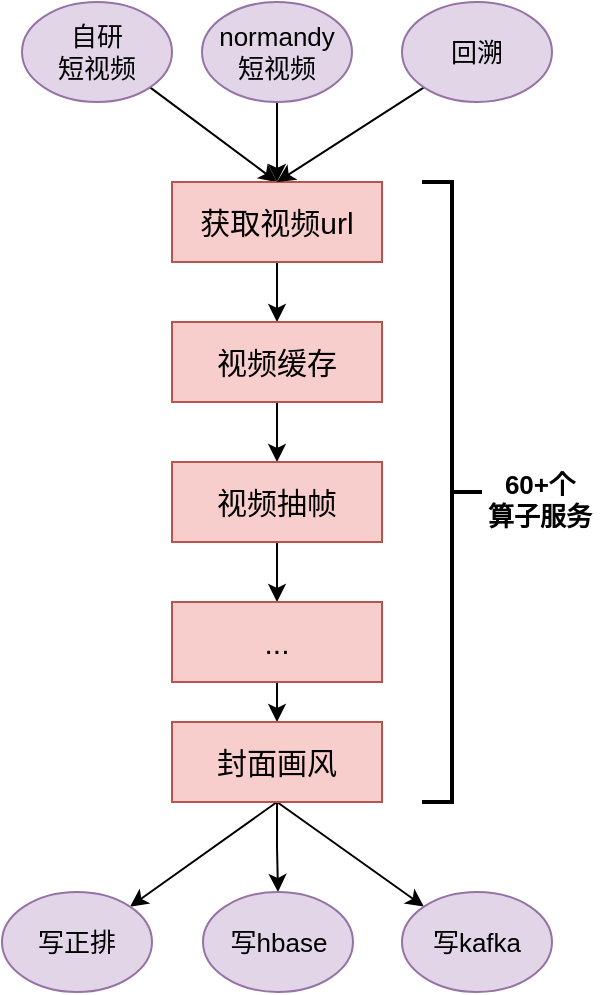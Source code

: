 <mxfile version="25.0.1" pages="7">
  <diagram name="第 1 页" id="EhYSBg_LEtbygDCA7ADz">
    <mxGraphModel dx="954" dy="639" grid="1" gridSize="10" guides="1" tooltips="1" connect="1" arrows="1" fold="1" page="1" pageScale="1" pageWidth="827" pageHeight="1169" math="0" shadow="0">
      <root>
        <mxCell id="0" />
        <mxCell id="1" parent="0" />
        <mxCell id="kUtJMo36DLGsIh40E-pY-15" style="rounded=0;orthogonalLoop=1;jettySize=auto;html=1;exitX=1;exitY=1;exitDx=0;exitDy=0;entryX=0.5;entryY=0;entryDx=0;entryDy=0;" edge="1" parent="1" source="kUtJMo36DLGsIh40E-pY-1" target="kUtJMo36DLGsIh40E-pY-2">
          <mxGeometry relative="1" as="geometry" />
        </mxCell>
        <mxCell id="kUtJMo36DLGsIh40E-pY-1" value="&lt;font style=&quot;font-size: 13px;&quot;&gt;自研&lt;/font&gt;&lt;div&gt;&lt;font style=&quot;font-size: 13px;&quot;&gt;短视频&lt;/font&gt;&lt;/div&gt;" style="ellipse;whiteSpace=wrap;html=1;fillColor=#e1d5e7;strokeColor=#9673a6;" vertex="1" parent="1">
          <mxGeometry x="70" y="140" width="75" height="50" as="geometry" />
        </mxCell>
        <mxCell id="kUtJMo36DLGsIh40E-pY-18" style="edgeStyle=orthogonalEdgeStyle;rounded=0;orthogonalLoop=1;jettySize=auto;html=1;exitX=0.5;exitY=1;exitDx=0;exitDy=0;entryX=0.5;entryY=0;entryDx=0;entryDy=0;" edge="1" parent="1" source="kUtJMo36DLGsIh40E-pY-2" target="kUtJMo36DLGsIh40E-pY-5">
          <mxGeometry relative="1" as="geometry" />
        </mxCell>
        <mxCell id="kUtJMo36DLGsIh40E-pY-2" value="&lt;font style=&quot;font-size: 15px;&quot;&gt;获取视频url&lt;/font&gt;" style="rounded=0;whiteSpace=wrap;html=1;fillColor=#f8cecc;strokeColor=#b85450;" vertex="1" parent="1">
          <mxGeometry x="145" y="230" width="105" height="40" as="geometry" />
        </mxCell>
        <mxCell id="kUtJMo36DLGsIh40E-pY-16" style="edgeStyle=orthogonalEdgeStyle;rounded=0;orthogonalLoop=1;jettySize=auto;html=1;exitX=0.5;exitY=1;exitDx=0;exitDy=0;entryX=0.5;entryY=0;entryDx=0;entryDy=0;" edge="1" parent="1" source="kUtJMo36DLGsIh40E-pY-3" target="kUtJMo36DLGsIh40E-pY-2">
          <mxGeometry relative="1" as="geometry" />
        </mxCell>
        <mxCell id="kUtJMo36DLGsIh40E-pY-3" value="&lt;font style=&quot;font-size: 13px;&quot;&gt;normandy&lt;/font&gt;&lt;div&gt;&lt;font style=&quot;font-size: 13px;&quot;&gt;短视频&lt;/font&gt;&lt;/div&gt;" style="ellipse;whiteSpace=wrap;html=1;fillColor=#e1d5e7;strokeColor=#9673a6;" vertex="1" parent="1">
          <mxGeometry x="160" y="140" width="75" height="50" as="geometry" />
        </mxCell>
        <mxCell id="kUtJMo36DLGsIh40E-pY-17" style="rounded=0;orthogonalLoop=1;jettySize=auto;html=1;exitX=0;exitY=1;exitDx=0;exitDy=0;entryX=0.5;entryY=0;entryDx=0;entryDy=0;" edge="1" parent="1" source="kUtJMo36DLGsIh40E-pY-4" target="kUtJMo36DLGsIh40E-pY-2">
          <mxGeometry relative="1" as="geometry" />
        </mxCell>
        <mxCell id="kUtJMo36DLGsIh40E-pY-4" value="&lt;font style=&quot;font-size: 13px;&quot;&gt;回溯&lt;/font&gt;" style="ellipse;whiteSpace=wrap;html=1;fillColor=#e1d5e7;strokeColor=#9673a6;" vertex="1" parent="1">
          <mxGeometry x="260" y="140" width="75" height="50" as="geometry" />
        </mxCell>
        <mxCell id="kUtJMo36DLGsIh40E-pY-19" style="edgeStyle=orthogonalEdgeStyle;rounded=0;orthogonalLoop=1;jettySize=auto;html=1;exitX=0.5;exitY=1;exitDx=0;exitDy=0;entryX=0.5;entryY=0;entryDx=0;entryDy=0;" edge="1" parent="1" source="kUtJMo36DLGsIh40E-pY-5" target="kUtJMo36DLGsIh40E-pY-6">
          <mxGeometry relative="1" as="geometry" />
        </mxCell>
        <mxCell id="kUtJMo36DLGsIh40E-pY-5" value="&lt;font style=&quot;font-size: 15px;&quot;&gt;视频缓存&lt;/font&gt;" style="rounded=0;whiteSpace=wrap;html=1;fillColor=#f8cecc;strokeColor=#b85450;" vertex="1" parent="1">
          <mxGeometry x="145" y="300" width="105" height="40" as="geometry" />
        </mxCell>
        <mxCell id="kUtJMo36DLGsIh40E-pY-20" style="edgeStyle=orthogonalEdgeStyle;rounded=0;orthogonalLoop=1;jettySize=auto;html=1;exitX=0.5;exitY=1;exitDx=0;exitDy=0;entryX=0.5;entryY=0;entryDx=0;entryDy=0;" edge="1" parent="1" source="kUtJMo36DLGsIh40E-pY-6" target="kUtJMo36DLGsIh40E-pY-7">
          <mxGeometry relative="1" as="geometry" />
        </mxCell>
        <mxCell id="kUtJMo36DLGsIh40E-pY-6" value="&lt;font style=&quot;font-size: 15px;&quot;&gt;视频抽帧&lt;/font&gt;" style="rounded=0;whiteSpace=wrap;html=1;fillColor=#f8cecc;strokeColor=#b85450;" vertex="1" parent="1">
          <mxGeometry x="145" y="370" width="105" height="40" as="geometry" />
        </mxCell>
        <mxCell id="kUtJMo36DLGsIh40E-pY-21" style="edgeStyle=orthogonalEdgeStyle;rounded=0;orthogonalLoop=1;jettySize=auto;html=1;exitX=0.5;exitY=1;exitDx=0;exitDy=0;entryX=0.5;entryY=0;entryDx=0;entryDy=0;" edge="1" parent="1" source="kUtJMo36DLGsIh40E-pY-7" target="kUtJMo36DLGsIh40E-pY-8">
          <mxGeometry relative="1" as="geometry" />
        </mxCell>
        <mxCell id="kUtJMo36DLGsIh40E-pY-7" value="&lt;span style=&quot;font-size: 15px;&quot;&gt;...&lt;/span&gt;" style="rounded=0;whiteSpace=wrap;html=1;fillColor=#f8cecc;strokeColor=#b85450;" vertex="1" parent="1">
          <mxGeometry x="145" y="440" width="105" height="40" as="geometry" />
        </mxCell>
        <mxCell id="kUtJMo36DLGsIh40E-pY-22" style="rounded=0;orthogonalLoop=1;jettySize=auto;html=1;exitX=0.5;exitY=1;exitDx=0;exitDy=0;entryX=1;entryY=0;entryDx=0;entryDy=0;" edge="1" parent="1" source="kUtJMo36DLGsIh40E-pY-8" target="kUtJMo36DLGsIh40E-pY-12">
          <mxGeometry relative="1" as="geometry" />
        </mxCell>
        <mxCell id="kUtJMo36DLGsIh40E-pY-23" style="edgeStyle=orthogonalEdgeStyle;rounded=0;orthogonalLoop=1;jettySize=auto;html=1;exitX=0.5;exitY=1;exitDx=0;exitDy=0;entryX=0.5;entryY=0;entryDx=0;entryDy=0;" edge="1" parent="1" source="kUtJMo36DLGsIh40E-pY-8" target="kUtJMo36DLGsIh40E-pY-13">
          <mxGeometry relative="1" as="geometry" />
        </mxCell>
        <mxCell id="kUtJMo36DLGsIh40E-pY-24" style="rounded=0;orthogonalLoop=1;jettySize=auto;html=1;exitX=0.5;exitY=1;exitDx=0;exitDy=0;entryX=0;entryY=0;entryDx=0;entryDy=0;" edge="1" parent="1" source="kUtJMo36DLGsIh40E-pY-8" target="kUtJMo36DLGsIh40E-pY-14">
          <mxGeometry relative="1" as="geometry" />
        </mxCell>
        <mxCell id="kUtJMo36DLGsIh40E-pY-8" value="&lt;span style=&quot;font-size: 15px;&quot;&gt;封面画风&lt;/span&gt;" style="rounded=0;whiteSpace=wrap;html=1;fillColor=#f8cecc;strokeColor=#b85450;" vertex="1" parent="1">
          <mxGeometry x="145" y="500" width="105" height="40" as="geometry" />
        </mxCell>
        <mxCell id="kUtJMo36DLGsIh40E-pY-12" value="&lt;span style=&quot;font-size: 13px;&quot;&gt;写&lt;/span&gt;&lt;span style=&quot;font-size: 13px; background-color: initial;&quot;&gt;正排&lt;/span&gt;" style="ellipse;whiteSpace=wrap;html=1;fillColor=#e1d5e7;strokeColor=#9673a6;" vertex="1" parent="1">
          <mxGeometry x="60" y="585" width="75" height="50" as="geometry" />
        </mxCell>
        <mxCell id="kUtJMo36DLGsIh40E-pY-13" value="&lt;span style=&quot;font-size: 13px;&quot;&gt;写hbase&lt;/span&gt;" style="ellipse;whiteSpace=wrap;html=1;fillColor=#e1d5e7;strokeColor=#9673a6;" vertex="1" parent="1">
          <mxGeometry x="160.5" y="585" width="75" height="50" as="geometry" />
        </mxCell>
        <mxCell id="kUtJMo36DLGsIh40E-pY-14" value="&lt;span style=&quot;font-size: 13px;&quot;&gt;写kafka&lt;/span&gt;" style="ellipse;whiteSpace=wrap;html=1;fillColor=#e1d5e7;strokeColor=#9673a6;" vertex="1" parent="1">
          <mxGeometry x="260" y="585" width="75" height="50" as="geometry" />
        </mxCell>
        <mxCell id="kUtJMo36DLGsIh40E-pY-25" value="" style="strokeWidth=2;html=1;shape=mxgraph.flowchart.annotation_2;align=left;labelPosition=right;pointerEvents=1;direction=west;" vertex="1" parent="1">
          <mxGeometry x="270" y="230" width="30" height="310" as="geometry" />
        </mxCell>
        <mxCell id="kUtJMo36DLGsIh40E-pY-26" value="&lt;font style=&quot;font-size: 13px;&quot;&gt;&lt;b&gt;60+个&lt;/b&gt;&lt;/font&gt;&lt;div&gt;&lt;font style=&quot;font-size: 13px;&quot;&gt;&lt;b&gt;算子服务&lt;/b&gt;&lt;/font&gt;&lt;/div&gt;" style="text;html=1;align=center;verticalAlign=middle;whiteSpace=wrap;rounded=0;" vertex="1" parent="1">
          <mxGeometry x="299" y="374" width="60" height="30" as="geometry" />
        </mxCell>
      </root>
    </mxGraphModel>
  </diagram>
  <diagram id="_0PKB9vZyUuw9XcX7CB6" name="第 2 页">
    <mxGraphModel dx="954" dy="639" grid="1" gridSize="10" guides="1" tooltips="1" connect="1" arrows="1" fold="1" page="1" pageScale="1" pageWidth="827" pageHeight="1169" math="0" shadow="0">
      <root>
        <mxCell id="0" />
        <mxCell id="1" parent="0" />
        <mxCell id="XR2TIhq63pXWGKetBBpU-1" style="rounded=0;orthogonalLoop=1;jettySize=auto;html=1;exitX=1;exitY=1;exitDx=0;exitDy=0;entryX=0.5;entryY=0;entryDx=0;entryDy=0;" edge="1" parent="1" source="XR2TIhq63pXWGKetBBpU-2" target="XR2TIhq63pXWGKetBBpU-24">
          <mxGeometry relative="1" as="geometry">
            <mxPoint x="197.5" y="230" as="targetPoint" />
          </mxGeometry>
        </mxCell>
        <mxCell id="XR2TIhq63pXWGKetBBpU-2" value="&lt;font style=&quot;font-size: 13px;&quot;&gt;自研&lt;/font&gt;&lt;div&gt;&lt;font style=&quot;font-size: 13px;&quot;&gt;短视频&lt;/font&gt;&lt;/div&gt;" style="ellipse;whiteSpace=wrap;html=1;fillColor=#e1d5e7;strokeColor=#9673a6;" vertex="1" parent="1">
          <mxGeometry x="70" y="140" width="75" height="50" as="geometry" />
        </mxCell>
        <mxCell id="XR2TIhq63pXWGKetBBpU-5" style="edgeStyle=orthogonalEdgeStyle;rounded=0;orthogonalLoop=1;jettySize=auto;html=1;exitX=0.5;exitY=1;exitDx=0;exitDy=0;entryX=0.5;entryY=0;entryDx=0;entryDy=0;" edge="1" parent="1" source="XR2TIhq63pXWGKetBBpU-6" target="XR2TIhq63pXWGKetBBpU-24">
          <mxGeometry relative="1" as="geometry">
            <mxPoint x="197.5" y="230" as="targetPoint" />
          </mxGeometry>
        </mxCell>
        <mxCell id="XR2TIhq63pXWGKetBBpU-6" value="&lt;font style=&quot;font-size: 13px;&quot;&gt;normandy&lt;/font&gt;&lt;div&gt;&lt;font style=&quot;font-size: 13px;&quot;&gt;短视频&lt;/font&gt;&lt;/div&gt;" style="ellipse;whiteSpace=wrap;html=1;fillColor=#e1d5e7;strokeColor=#9673a6;" vertex="1" parent="1">
          <mxGeometry x="160" y="140" width="75" height="50" as="geometry" />
        </mxCell>
        <mxCell id="XR2TIhq63pXWGKetBBpU-7" style="rounded=0;orthogonalLoop=1;jettySize=auto;html=1;exitX=0;exitY=1;exitDx=0;exitDy=0;entryX=0.5;entryY=0;entryDx=0;entryDy=0;" edge="1" parent="1" source="XR2TIhq63pXWGKetBBpU-8" target="XR2TIhq63pXWGKetBBpU-24">
          <mxGeometry relative="1" as="geometry">
            <mxPoint x="197.5" y="230" as="targetPoint" />
          </mxGeometry>
        </mxCell>
        <mxCell id="XR2TIhq63pXWGKetBBpU-8" value="&lt;font style=&quot;font-size: 13px;&quot;&gt;回溯&lt;/font&gt;" style="ellipse;whiteSpace=wrap;html=1;fillColor=#e1d5e7;strokeColor=#9673a6;" vertex="1" parent="1">
          <mxGeometry x="260" y="140" width="75" height="50" as="geometry" />
        </mxCell>
        <mxCell id="XR2TIhq63pXWGKetBBpU-15" style="rounded=0;orthogonalLoop=1;jettySize=auto;html=1;exitX=0.5;exitY=1;exitDx=0;exitDy=0;entryX=1;entryY=0;entryDx=0;entryDy=0;" edge="1" parent="1" source="XR2TIhq63pXWGKetBBpU-24" target="XR2TIhq63pXWGKetBBpU-19">
          <mxGeometry relative="1" as="geometry">
            <mxPoint x="197.5" y="540" as="sourcePoint" />
          </mxGeometry>
        </mxCell>
        <mxCell id="XR2TIhq63pXWGKetBBpU-16" style="edgeStyle=orthogonalEdgeStyle;rounded=0;orthogonalLoop=1;jettySize=auto;html=1;exitX=0.5;exitY=1;exitDx=0;exitDy=0;entryX=0.5;entryY=0;entryDx=0;entryDy=0;" edge="1" parent="1" source="XR2TIhq63pXWGKetBBpU-24" target="XR2TIhq63pXWGKetBBpU-20">
          <mxGeometry relative="1" as="geometry">
            <mxPoint x="197.5" y="540" as="sourcePoint" />
          </mxGeometry>
        </mxCell>
        <mxCell id="XR2TIhq63pXWGKetBBpU-17" style="rounded=0;orthogonalLoop=1;jettySize=auto;html=1;exitX=0.5;exitY=1;exitDx=0;exitDy=0;entryX=0;entryY=0;entryDx=0;entryDy=0;" edge="1" parent="1" source="XR2TIhq63pXWGKetBBpU-24" target="XR2TIhq63pXWGKetBBpU-21">
          <mxGeometry relative="1" as="geometry">
            <mxPoint x="197.5" y="540" as="sourcePoint" />
          </mxGeometry>
        </mxCell>
        <mxCell id="XR2TIhq63pXWGKetBBpU-19" value="&lt;span style=&quot;font-size: 13px;&quot;&gt;写&lt;/span&gt;&lt;span style=&quot;font-size: 13px; background-color: initial;&quot;&gt;正排&lt;/span&gt;" style="ellipse;whiteSpace=wrap;html=1;fillColor=#e1d5e7;strokeColor=#9673a6;" vertex="1" parent="1">
          <mxGeometry x="60" y="585" width="75" height="50" as="geometry" />
        </mxCell>
        <mxCell id="XR2TIhq63pXWGKetBBpU-20" value="&lt;span style=&quot;font-size: 13px;&quot;&gt;写hbase&lt;/span&gt;" style="ellipse;whiteSpace=wrap;html=1;fillColor=#e1d5e7;strokeColor=#9673a6;" vertex="1" parent="1">
          <mxGeometry x="160.5" y="585" width="75" height="50" as="geometry" />
        </mxCell>
        <mxCell id="XR2TIhq63pXWGKetBBpU-21" value="&lt;span style=&quot;font-size: 13px;&quot;&gt;写kafka&lt;/span&gt;" style="ellipse;whiteSpace=wrap;html=1;fillColor=#e1d5e7;strokeColor=#9673a6;" vertex="1" parent="1">
          <mxGeometry x="260" y="585" width="75" height="50" as="geometry" />
        </mxCell>
        <mxCell id="XR2TIhq63pXWGKetBBpU-24" value="&lt;font style=&quot;font-size: 13px;&quot;&gt;请求&lt;/font&gt;&lt;div&gt;&lt;span style=&quot;font-size: 13px;&quot;&gt;content-scheduler&lt;br&gt;&lt;/span&gt;&lt;div&gt;&lt;font style=&quot;font-size: 13px;&quot;&gt;调度服务&lt;/font&gt;&lt;/div&gt;&lt;/div&gt;" style="ellipse;whiteSpace=wrap;html=1;fillColor=#f8cecc;strokeColor=#b85450;" vertex="1" parent="1">
          <mxGeometry x="138.25" y="340" width="119.5" height="70" as="geometry" />
        </mxCell>
      </root>
    </mxGraphModel>
  </diagram>
  <diagram id="kgCpbGdm-8k6QkpTkO1s" name="第 3 页">
    <mxGraphModel grid="1" page="1" gridSize="10" guides="1" tooltips="1" connect="1" arrows="1" fold="1" pageScale="1" pageWidth="827" pageHeight="1169" math="0" shadow="0">
      <root>
        <mxCell id="0" />
        <mxCell id="1" parent="0" />
        <mxCell id="9dcJRwayMN7S-dACf50t-2" value="" style="rounded=1;whiteSpace=wrap;html=1;arcSize=2;fillColor=default;dashed=1;" vertex="1" parent="1">
          <mxGeometry x="160" y="60" width="330" height="500" as="geometry" />
        </mxCell>
        <mxCell id="9dcJRwayMN7S-dACf50t-3" value="" style="rounded=0;whiteSpace=wrap;html=1;fillColor=none;" vertex="1" parent="1">
          <mxGeometry x="200" y="145" width="260" height="330" as="geometry" />
        </mxCell>
        <mxCell id="9dcJRwayMN7S-dACf50t-21" style="rounded=0;orthogonalLoop=1;jettySize=auto;html=1;exitX=0.5;exitY=1;exitDx=0;exitDy=0;entryX=0.5;entryY=0;entryDx=0;entryDy=0;strokeWidth=2;" edge="1" parent="1" source="GdS4gBRrBmmJpS43nif6-1" target="9dcJRwayMN7S-dACf50t-4">
          <mxGeometry relative="1" as="geometry" />
        </mxCell>
        <mxCell id="GdS4gBRrBmmJpS43nif6-1" value="&lt;font style=&quot;font-size: 13px;&quot;&gt;request&lt;/font&gt;" style="ellipse;whiteSpace=wrap;html=1;fillColor=#e1d5e7;strokeColor=#9673a6;" vertex="1" parent="1">
          <mxGeometry x="294" y="70" width="75" height="50" as="geometry" />
        </mxCell>
        <mxCell id="9dcJRwayMN7S-dACf50t-1" value="&lt;font style=&quot;font-size: 13px;&quot;&gt;response&lt;/font&gt;" style="ellipse;whiteSpace=wrap;html=1;fillColor=#e1d5e7;strokeColor=#9673a6;" vertex="1" parent="1">
          <mxGeometry x="292.5" y="500" width="75" height="50" as="geometry" />
        </mxCell>
        <mxCell id="9dcJRwayMN7S-dACf50t-19" value="" style="group" vertex="1" connectable="0" parent="1">
          <mxGeometry x="248" y="170" width="166" height="280" as="geometry" />
        </mxCell>
        <mxCell id="9dcJRwayMN7S-dACf50t-10" style="rounded=0;orthogonalLoop=1;jettySize=auto;html=1;exitX=0.5;exitY=1;exitDx=0;exitDy=0;" edge="1" parent="9dcJRwayMN7S-dACf50t-19" source="9dcJRwayMN7S-dACf50t-4" target="9dcJRwayMN7S-dACf50t-5">
          <mxGeometry relative="1" as="geometry" />
        </mxCell>
        <mxCell id="9dcJRwayMN7S-dACf50t-11" style="rounded=0;orthogonalLoop=1;jettySize=auto;html=1;exitX=0.5;exitY=1;exitDx=0;exitDy=0;" edge="1" parent="9dcJRwayMN7S-dACf50t-19" source="9dcJRwayMN7S-dACf50t-4" target="9dcJRwayMN7S-dACf50t-6">
          <mxGeometry relative="1" as="geometry" />
        </mxCell>
        <mxCell id="9dcJRwayMN7S-dACf50t-4" value="" style="ellipse;whiteSpace=wrap;html=1;aspect=fixed;fillColor=#f8cecc;strokeColor=#b85450;" vertex="1" parent="9dcJRwayMN7S-dACf50t-19">
          <mxGeometry x="46" width="40" height="40" as="geometry" />
        </mxCell>
        <mxCell id="9dcJRwayMN7S-dACf50t-12" style="rounded=0;orthogonalLoop=1;jettySize=auto;html=1;exitX=0.5;exitY=1;exitDx=0;exitDy=0;entryX=0.5;entryY=0;entryDx=0;entryDy=0;" edge="1" parent="9dcJRwayMN7S-dACf50t-19" source="9dcJRwayMN7S-dACf50t-5" target="9dcJRwayMN7S-dACf50t-9">
          <mxGeometry relative="1" as="geometry" />
        </mxCell>
        <mxCell id="9dcJRwayMN7S-dACf50t-16" style="rounded=0;orthogonalLoop=1;jettySize=auto;html=1;exitX=0.5;exitY=1;exitDx=0;exitDy=0;entryX=0.5;entryY=0;entryDx=0;entryDy=0;" edge="1" parent="9dcJRwayMN7S-dACf50t-19" source="9dcJRwayMN7S-dACf50t-5" target="9dcJRwayMN7S-dACf50t-15">
          <mxGeometry relative="1" as="geometry" />
        </mxCell>
        <mxCell id="9dcJRwayMN7S-dACf50t-5" value="" style="ellipse;whiteSpace=wrap;html=1;aspect=fixed;fillColor=#f8cecc;strokeColor=#b85450;" vertex="1" parent="9dcJRwayMN7S-dACf50t-19">
          <mxGeometry y="80" width="40" height="40" as="geometry" />
        </mxCell>
        <mxCell id="9dcJRwayMN7S-dACf50t-13" style="rounded=0;orthogonalLoop=1;jettySize=auto;html=1;exitX=0.5;exitY=1;exitDx=0;exitDy=0;entryX=0.5;entryY=0;entryDx=0;entryDy=0;" edge="1" parent="9dcJRwayMN7S-dACf50t-19" source="9dcJRwayMN7S-dACf50t-6" target="9dcJRwayMN7S-dACf50t-7">
          <mxGeometry relative="1" as="geometry" />
        </mxCell>
        <mxCell id="9dcJRwayMN7S-dACf50t-14" style="rounded=0;orthogonalLoop=1;jettySize=auto;html=1;exitX=0.5;exitY=1;exitDx=0;exitDy=0;entryX=0.5;entryY=0;entryDx=0;entryDy=0;" edge="1" parent="9dcJRwayMN7S-dACf50t-19" source="9dcJRwayMN7S-dACf50t-6" target="9dcJRwayMN7S-dACf50t-9">
          <mxGeometry relative="1" as="geometry" />
        </mxCell>
        <mxCell id="9dcJRwayMN7S-dACf50t-6" value="" style="ellipse;whiteSpace=wrap;html=1;aspect=fixed;fillColor=#f8cecc;strokeColor=#b85450;" vertex="1" parent="9dcJRwayMN7S-dACf50t-19">
          <mxGeometry x="86" y="80" width="40" height="40" as="geometry" />
        </mxCell>
        <mxCell id="9dcJRwayMN7S-dACf50t-17" style="rounded=0;orthogonalLoop=1;jettySize=auto;html=1;exitX=0.5;exitY=1;exitDx=0;exitDy=0;entryX=0.5;entryY=0;entryDx=0;entryDy=0;" edge="1" parent="9dcJRwayMN7S-dACf50t-19" source="9dcJRwayMN7S-dACf50t-7" target="9dcJRwayMN7S-dACf50t-15">
          <mxGeometry relative="1" as="geometry" />
        </mxCell>
        <mxCell id="9dcJRwayMN7S-dACf50t-7" value="" style="ellipse;whiteSpace=wrap;html=1;aspect=fixed;fillColor=#f8cecc;strokeColor=#b85450;" vertex="1" parent="9dcJRwayMN7S-dACf50t-19">
          <mxGeometry x="126" y="160" width="40" height="40" as="geometry" />
        </mxCell>
        <mxCell id="9dcJRwayMN7S-dACf50t-18" style="rounded=0;orthogonalLoop=1;jettySize=auto;html=1;exitX=0.5;exitY=1;exitDx=0;exitDy=0;entryX=0.5;entryY=0;entryDx=0;entryDy=0;" edge="1" parent="9dcJRwayMN7S-dACf50t-19" source="9dcJRwayMN7S-dACf50t-9" target="9dcJRwayMN7S-dACf50t-15">
          <mxGeometry relative="1" as="geometry" />
        </mxCell>
        <mxCell id="9dcJRwayMN7S-dACf50t-9" value="" style="ellipse;whiteSpace=wrap;html=1;aspect=fixed;fillColor=#f8cecc;strokeColor=#b85450;" vertex="1" parent="9dcJRwayMN7S-dACf50t-19">
          <mxGeometry x="46" y="160" width="40" height="40" as="geometry" />
        </mxCell>
        <mxCell id="9dcJRwayMN7S-dACf50t-15" value="" style="ellipse;whiteSpace=wrap;html=1;aspect=fixed;fillColor=#f8cecc;strokeColor=#b85450;" vertex="1" parent="9dcJRwayMN7S-dACf50t-19">
          <mxGeometry x="16" y="240" width="40" height="40" as="geometry" />
        </mxCell>
        <mxCell id="9dcJRwayMN7S-dACf50t-20" value="&lt;font style=&quot;font-size: 13px;&quot;&gt;vvframe&lt;/font&gt;&lt;div&gt;&lt;font style=&quot;font-size: 13px;&quot;&gt;图调度框架&lt;/font&gt;&lt;/div&gt;" style="text;html=1;align=center;verticalAlign=middle;whiteSpace=wrap;rounded=0;" vertex="1" parent="1">
          <mxGeometry x="200" y="440" width="80" height="30" as="geometry" />
        </mxCell>
        <mxCell id="9dcJRwayMN7S-dACf50t-22" style="rounded=0;orthogonalLoop=1;jettySize=auto;html=1;exitX=0.5;exitY=1;exitDx=0;exitDy=0;entryX=0.5;entryY=0;entryDx=0;entryDy=0;strokeWidth=2;" edge="1" parent="1" source="9dcJRwayMN7S-dACf50t-15" target="9dcJRwayMN7S-dACf50t-1">
          <mxGeometry relative="1" as="geometry" />
        </mxCell>
        <mxCell id="4fBv7cav8626Fzh928OE-1" value="&lt;span style=&quot;font-size: 13px;&quot;&gt;content-scheduler&lt;br&gt;&lt;/span&gt;&lt;div&gt;&lt;font style=&quot;font-size: 13px;&quot;&gt;调度服务&lt;/font&gt;&lt;/div&gt;" style="text;html=1;align=center;verticalAlign=middle;whiteSpace=wrap;rounded=0;" vertex="1" parent="1">
          <mxGeometry x="160" y="70" width="122" height="30" as="geometry" />
        </mxCell>
      </root>
    </mxGraphModel>
  </diagram>
  <diagram id="O_bgJeN2PTuh_jrogYQK" name="第 4 页">
    <mxGraphModel dx="954" dy="639" grid="1" gridSize="10" guides="1" tooltips="1" connect="1" arrows="1" fold="1" page="1" pageScale="1" pageWidth="827" pageHeight="1169" math="0" shadow="0">
      <root>
        <mxCell id="0" />
        <mxCell id="1" parent="0" />
        <mxCell id="8cpzgsB44pCYEoPmurKJ-1" value="图引擎调度服务" style="rounded=1;whiteSpace=wrap;html=1;arcSize=10;fillColor=#e1d5e7;strokeColor=#9673a6;" vertex="1" parent="1">
          <mxGeometry x="160" y="90" width="490" height="50" as="geometry" />
        </mxCell>
        <mxCell id="8cpzgsB44pCYEoPmurKJ-2" value="统一业务算子服务（CPU）" style="rounded=1;whiteSpace=wrap;html=1;arcSize=10;fillColor=#f8cecc;strokeColor=#b85450;" vertex="1" parent="1">
          <mxGeometry x="160" y="200" width="490" height="50" as="geometry" />
        </mxCell>
        <mxCell id="8cpzgsB44pCYEoPmurKJ-3" value="统一推理引擎&lt;div&gt;GPU服务&lt;/div&gt;" style="rounded=1;whiteSpace=wrap;html=1;arcSize=10;fillColor=#d5e8d4;strokeColor=#82b366;" vertex="1" parent="1">
          <mxGeometry x="180" y="310" width="120" height="90" as="geometry" />
        </mxCell>
        <mxCell id="8cpzgsB44pCYEoPmurKJ-5" value="&lt;div style=&quot;&quot;&gt;独立&lt;br&gt;&lt;div&gt;GPU服务&lt;/div&gt;&lt;/div&gt;" style="rounded=1;whiteSpace=wrap;html=1;arcSize=10;align=center;fillColor=#d5e8d4;strokeColor=#82b366;" vertex="1" parent="1">
          <mxGeometry x="500" y="310" width="120" height="90" as="geometry" />
        </mxCell>
        <mxCell id="8cpzgsB44pCYEoPmurKJ-6" value="统一推理引擎&lt;div&gt;GPU服务&lt;/div&gt;" style="rounded=1;whiteSpace=wrap;html=1;arcSize=10;fillColor=#d5e8d4;strokeColor=#82b366;" vertex="1" parent="1">
          <mxGeometry x="340" y="310" width="120" height="90" as="geometry" />
        </mxCell>
        <mxCell id="8cpzgsB44pCYEoPmurKJ-7" value="R&lt;div&gt;P&lt;/div&gt;&lt;div&gt;C&lt;/div&gt;" style="shape=doubleArrow;direction=south;whiteSpace=wrap;html=1;arrowWidth=0.4;arrowSize=0.214;" vertex="1" parent="1">
          <mxGeometry x="220" y="140" width="40" height="60" as="geometry" />
        </mxCell>
        <mxCell id="8cpzgsB44pCYEoPmurKJ-8" value="R&lt;div&gt;P&lt;/div&gt;&lt;div&gt;C&lt;/div&gt;" style="shape=doubleArrow;direction=south;whiteSpace=wrap;html=1;arrowWidth=0.4;arrowSize=0.214;" vertex="1" parent="1">
          <mxGeometry x="380" y="140" width="40" height="60" as="geometry" />
        </mxCell>
        <mxCell id="8cpzgsB44pCYEoPmurKJ-9" value="R&lt;div&gt;P&lt;/div&gt;&lt;div&gt;C&lt;/div&gt;" style="shape=doubleArrow;direction=south;whiteSpace=wrap;html=1;arrowWidth=0.4;arrowSize=0.214;" vertex="1" parent="1">
          <mxGeometry x="540" y="140" width="40" height="60" as="geometry" />
        </mxCell>
        <mxCell id="8cpzgsB44pCYEoPmurKJ-10" value="R&lt;div&gt;P&lt;/div&gt;&lt;div&gt;C&lt;/div&gt;" style="shape=doubleArrow;direction=south;whiteSpace=wrap;html=1;arrowWidth=0.4;arrowSize=0.214;" vertex="1" parent="1">
          <mxGeometry x="220" y="250" width="40" height="60" as="geometry" />
        </mxCell>
        <mxCell id="8cpzgsB44pCYEoPmurKJ-11" value="R&lt;div&gt;P&lt;/div&gt;&lt;div&gt;C&lt;/div&gt;" style="shape=doubleArrow;direction=south;whiteSpace=wrap;html=1;arrowWidth=0.4;arrowSize=0.214;" vertex="1" parent="1">
          <mxGeometry x="380" y="250" width="40" height="60" as="geometry" />
        </mxCell>
        <mxCell id="8cpzgsB44pCYEoPmurKJ-12" value="R&lt;div&gt;P&lt;/div&gt;&lt;div&gt;C&lt;/div&gt;" style="shape=doubleArrow;direction=south;whiteSpace=wrap;html=1;arrowWidth=0.4;arrowSize=0.214;" vertex="1" parent="1">
          <mxGeometry x="540" y="250" width="40" height="60" as="geometry" />
        </mxCell>
      </root>
    </mxGraphModel>
  </diagram>
  <diagram id="xy08nq7wYNrQzr6iKU3N" name="第 5 页">
    <mxGraphModel dx="1434" dy="780" grid="1" gridSize="10" guides="1" tooltips="1" connect="1" arrows="1" fold="1" page="1" pageScale="1" pageWidth="827" pageHeight="1169" math="0" shadow="0">
      <root>
        <mxCell id="0" />
        <mxCell id="1" parent="0" />
        <mxCell id="WohfFibFH-yQC-bq1HfI-2" value="&amp;nbsp; &amp;nbsp; &amp;nbsp; &amp;nbsp; &amp;nbsp; &amp;nbsp; &amp;nbsp; &amp;nbsp; &amp;nbsp; &amp;nbsp; &amp;nbsp; &amp;nbsp; &amp;nbsp; &amp;nbsp;统一业务算子服务（CPU）" style="rounded=1;whiteSpace=wrap;html=1;arcSize=2;fillColor=#f8cecc;strokeColor=#b85450;verticalAlign=bottom;align=left;fontStyle=1" vertex="1" parent="1">
          <mxGeometry x="160" y="200" width="490" height="230" as="geometry" />
        </mxCell>
        <mxCell id="mdF4hj43CfUt00HFzPiM-13" value="&amp;nbsp; &amp;nbsp; &amp;nbsp; &amp;nbsp; &amp;nbsp; &amp;nbsp; &amp;nbsp; &amp;nbsp; &amp;nbsp; &amp;nbsp; &amp;nbsp; &amp;nbsp; &amp;nbsp; &amp;nbsp; &amp;nbsp; &amp;nbsp;公共能力" style="rounded=0;whiteSpace=wrap;html=1;align=left;" vertex="1" parent="1">
          <mxGeometry x="180" y="370" width="440" height="30" as="geometry" />
        </mxCell>
        <mxCell id="WohfFibFH-yQC-bq1HfI-1" value="图引擎调度服务" style="rounded=1;whiteSpace=wrap;html=1;arcSize=10;fillColor=#e1d5e7;strokeColor=#9673a6;" vertex="1" parent="1">
          <mxGeometry x="160" y="90" width="490" height="50" as="geometry" />
        </mxCell>
        <mxCell id="WohfFibFH-yQC-bq1HfI-3" value="统一推理引擎&lt;div&gt;GPU服务&lt;/div&gt;" style="rounded=1;whiteSpace=wrap;html=1;arcSize=10;fillColor=#d5e8d4;strokeColor=#82b366;" vertex="1" parent="1">
          <mxGeometry x="180" y="460" width="120" height="90" as="geometry" />
        </mxCell>
        <mxCell id="WohfFibFH-yQC-bq1HfI-4" value="&lt;div style=&quot;&quot;&gt;独立&lt;br&gt;&lt;div&gt;GPU服务&lt;/div&gt;&lt;/div&gt;" style="rounded=1;whiteSpace=wrap;html=1;arcSize=10;align=center;fillColor=#d5e8d4;strokeColor=#82b366;" vertex="1" parent="1">
          <mxGeometry x="500" y="460" width="120" height="90" as="geometry" />
        </mxCell>
        <mxCell id="WohfFibFH-yQC-bq1HfI-5" value="统一推理引擎&lt;div&gt;GPU服务&lt;/div&gt;" style="rounded=1;whiteSpace=wrap;html=1;arcSize=10;fillColor=#d5e8d4;strokeColor=#82b366;" vertex="1" parent="1">
          <mxGeometry x="340" y="460" width="120" height="90" as="geometry" />
        </mxCell>
        <mxCell id="WohfFibFH-yQC-bq1HfI-6" value="R&lt;div&gt;P&lt;/div&gt;&lt;div&gt;C&lt;/div&gt;" style="shape=doubleArrow;direction=south;whiteSpace=wrap;html=1;arrowWidth=0.4;arrowSize=0.214;" vertex="1" parent="1">
          <mxGeometry x="220" y="140" width="40" height="90" as="geometry" />
        </mxCell>
        <mxCell id="WohfFibFH-yQC-bq1HfI-7" value="R&lt;div&gt;P&lt;/div&gt;&lt;div&gt;C&lt;/div&gt;" style="shape=doubleArrow;direction=south;whiteSpace=wrap;html=1;arrowWidth=0.4;arrowSize=0.214;" vertex="1" parent="1">
          <mxGeometry x="380" y="140" width="40" height="90" as="geometry" />
        </mxCell>
        <mxCell id="WohfFibFH-yQC-bq1HfI-8" value="R&lt;div&gt;P&lt;/div&gt;&lt;div&gt;C&lt;/div&gt;" style="shape=doubleArrow;direction=south;whiteSpace=wrap;html=1;arrowWidth=0.4;arrowSize=0.214;" vertex="1" parent="1">
          <mxGeometry x="540" y="140" width="40" height="90" as="geometry" />
        </mxCell>
        <mxCell id="WohfFibFH-yQC-bq1HfI-9" value="R&lt;div&gt;P&lt;/div&gt;&lt;div&gt;C&lt;/div&gt;" style="shape=doubleArrow;direction=south;whiteSpace=wrap;html=1;arrowWidth=0.4;arrowSize=0.214;" vertex="1" parent="1">
          <mxGeometry x="220" y="360" width="40" height="100" as="geometry" />
        </mxCell>
        <mxCell id="WohfFibFH-yQC-bq1HfI-10" value="R&lt;div&gt;P&lt;/div&gt;&lt;div&gt;C&lt;/div&gt;" style="shape=doubleArrow;direction=south;whiteSpace=wrap;html=1;arrowWidth=0.4;arrowSize=0.214;" vertex="1" parent="1">
          <mxGeometry x="380" y="360" width="40" height="100" as="geometry" />
        </mxCell>
        <mxCell id="WohfFibFH-yQC-bq1HfI-11" value="R&lt;div&gt;P&lt;/div&gt;&lt;div&gt;C&lt;/div&gt;" style="shape=doubleArrow;direction=south;whiteSpace=wrap;html=1;arrowWidth=0.4;arrowSize=0.214;" vertex="1" parent="1">
          <mxGeometry x="540" y="360" width="40" height="100" as="geometry" />
        </mxCell>
        <mxCell id="mdF4hj43CfUt00HFzPiM-4" value="" style="group" vertex="1" connectable="0" parent="1">
          <mxGeometry x="180" y="230" width="120" height="130" as="geometry" />
        </mxCell>
        <mxCell id="mdF4hj43CfUt00HFzPiM-3" value="" style="rounded=0;whiteSpace=wrap;html=1;strokeWidth=2;dashed=1;" vertex="1" parent="mdF4hj43CfUt00HFzPiM-4">
          <mxGeometry width="120" height="130" as="geometry" />
        </mxCell>
        <mxCell id="WohfFibFH-yQC-bq1HfI-12" value="&lt;font&gt;视频缓存&lt;/font&gt;&lt;div&gt;&lt;font&gt;service&lt;/font&gt;&lt;/div&gt;" style="rounded=0;whiteSpace=wrap;html=1;verticalAlign=middle;fillColor=#e1d5e7;strokeColor=#9673a6;fontSize=13;" vertex="1" parent="mdF4hj43CfUt00HFzPiM-4">
          <mxGeometry x="10" y="60" width="100" height="60" as="geometry" />
        </mxCell>
        <mxCell id="mdF4hj43CfUt00HFzPiM-2" value="&lt;font&gt;视频缓存&lt;/font&gt;&lt;div&gt;&lt;span&gt;pb协议&lt;/span&gt;&lt;/div&gt;" style="rounded=0;whiteSpace=wrap;html=1;verticalAlign=middle;fillColor=#e1d5e7;strokeColor=#9673a6;fontSize=13;" vertex="1" parent="mdF4hj43CfUt00HFzPiM-4">
          <mxGeometry x="10" y="10" width="100" height="40" as="geometry" />
        </mxCell>
        <mxCell id="mdF4hj43CfUt00HFzPiM-5" value="" style="group" vertex="1" connectable="0" parent="1">
          <mxGeometry x="340" y="230" width="120" height="130" as="geometry" />
        </mxCell>
        <mxCell id="mdF4hj43CfUt00HFzPiM-6" value="" style="rounded=0;whiteSpace=wrap;html=1;strokeWidth=2;dashed=1;" vertex="1" parent="mdF4hj43CfUt00HFzPiM-5">
          <mxGeometry width="120" height="130" as="geometry" />
        </mxCell>
        <mxCell id="mdF4hj43CfUt00HFzPiM-7" value="&lt;font&gt;视频抽帧&lt;/font&gt;&lt;div&gt;&lt;font&gt;service&lt;/font&gt;&lt;/div&gt;" style="rounded=0;whiteSpace=wrap;html=1;verticalAlign=middle;fillColor=#e1d5e7;strokeColor=#9673a6;fontSize=13;" vertex="1" parent="mdF4hj43CfUt00HFzPiM-5">
          <mxGeometry x="10" y="60" width="100" height="60" as="geometry" />
        </mxCell>
        <mxCell id="mdF4hj43CfUt00HFzPiM-8" value="&lt;font&gt;视频抽帧&lt;/font&gt;&lt;div&gt;&lt;span&gt;pb协议&lt;/span&gt;&lt;/div&gt;" style="rounded=0;whiteSpace=wrap;html=1;verticalAlign=middle;fillColor=#e1d5e7;strokeColor=#9673a6;fontSize=13;" vertex="1" parent="mdF4hj43CfUt00HFzPiM-5">
          <mxGeometry x="10" y="10" width="100" height="40" as="geometry" />
        </mxCell>
        <mxCell id="mdF4hj43CfUt00HFzPiM-9" value="" style="group" vertex="1" connectable="0" parent="1">
          <mxGeometry x="500" y="230" width="120" height="130" as="geometry" />
        </mxCell>
        <mxCell id="mdF4hj43CfUt00HFzPiM-10" value="" style="rounded=0;whiteSpace=wrap;html=1;strokeWidth=2;dashed=1;" vertex="1" parent="mdF4hj43CfUt00HFzPiM-9">
          <mxGeometry width="120" height="130" as="geometry" />
        </mxCell>
        <mxCell id="mdF4hj43CfUt00HFzPiM-11" value="视频画风&lt;br&gt;&lt;div&gt;&lt;font&gt;service&lt;/font&gt;&lt;/div&gt;" style="rounded=0;whiteSpace=wrap;html=1;verticalAlign=middle;fillColor=#e1d5e7;strokeColor=#9673a6;fontSize=13;" vertex="1" parent="mdF4hj43CfUt00HFzPiM-9">
          <mxGeometry x="10" y="60" width="100" height="60" as="geometry" />
        </mxCell>
        <mxCell id="mdF4hj43CfUt00HFzPiM-12" value="&lt;font&gt;视频画风&lt;/font&gt;&lt;div&gt;&lt;span&gt;pb协议&lt;/span&gt;&lt;/div&gt;" style="rounded=0;whiteSpace=wrap;html=1;verticalAlign=middle;fillColor=#e1d5e7;strokeColor=#9673a6;fontSize=13;" vertex="1" parent="mdF4hj43CfUt00HFzPiM-9">
          <mxGeometry x="10" y="10" width="100" height="40" as="geometry" />
        </mxCell>
      </root>
    </mxGraphModel>
  </diagram>
  <diagram id="_CmAzSyRAE4WIKtW2yRy" name="第 6 页">
    <mxGraphModel dx="1195" dy="650" grid="1" gridSize="10" guides="1" tooltips="1" connect="1" arrows="1" fold="1" page="1" pageScale="1" pageWidth="827" pageHeight="1169" math="0" shadow="0">
      <root>
        <mxCell id="0" />
        <mxCell id="1" parent="0" />
        <mxCell id="JQ9W0CTtscwALPZgSJh6-3" value="共计60+个算子服务" style="rounded=1;whiteSpace=wrap;html=1;arcSize=10;fillColor=#e1d5e7;strokeColor=#9673a6;verticalAlign=top;" vertex="1" parent="1">
          <mxGeometry x="160" y="77" width="490" height="63" as="geometry" />
        </mxCell>
        <mxCell id="JQ9W0CTtscwALPZgSJh6-7" value="R&lt;div&gt;P&lt;/div&gt;&lt;div&gt;C&lt;/div&gt;" style="shape=doubleArrow;direction=south;whiteSpace=wrap;html=1;arrowWidth=0.4;arrowSize=0.214;" vertex="1" parent="1">
          <mxGeometry x="209.5" y="130" width="27" height="50" as="geometry" />
        </mxCell>
        <mxCell id="JQ9W0CTtscwALPZgSJh6-25" value="kafka&lt;div&gt;output&lt;/div&gt;" style="shape=cylinder3;whiteSpace=wrap;html=1;boundedLbl=1;backgroundOutline=1;size=15;direction=north;" vertex="1" parent="1">
          <mxGeometry x="690" y="95" width="80" height="40" as="geometry" />
        </mxCell>
        <mxCell id="ZieIpu19s8Vw04YNzRQa-1" style="edgeStyle=orthogonalEdgeStyle;rounded=0;orthogonalLoop=1;jettySize=auto;html=1;exitX=0.5;exitY=1;exitDx=0;exitDy=0;exitPerimeter=0;" edge="1" parent="1" source="JQ9W0CTtscwALPZgSJh6-26" target="JQ9W0CTtscwALPZgSJh6-27">
          <mxGeometry relative="1" as="geometry" />
        </mxCell>
        <mxCell id="JQ9W0CTtscwALPZgSJh6-26" value="kafka&lt;div&gt;input&lt;/div&gt;" style="shape=cylinder3;whiteSpace=wrap;html=1;boundedLbl=1;backgroundOutline=1;size=15;direction=north;" vertex="1" parent="1">
          <mxGeometry x="50" y="95" width="80" height="40" as="geometry" />
        </mxCell>
        <mxCell id="ZieIpu19s8Vw04YNzRQa-2" style="edgeStyle=orthogonalEdgeStyle;rounded=0;orthogonalLoop=1;jettySize=auto;html=1;exitX=1;exitY=0.5;exitDx=0;exitDy=0;" edge="1" parent="1" source="JQ9W0CTtscwALPZgSJh6-27" target="JQ9W0CTtscwALPZgSJh6-28">
          <mxGeometry relative="1" as="geometry" />
        </mxCell>
        <mxCell id="JQ9W0CTtscwALPZgSJh6-27" value="获取视频url" style="rounded=0;whiteSpace=wrap;html=1;fillColor=#ffe6cc;strokeColor=#d79b00;" vertex="1" parent="1">
          <mxGeometry x="193" y="100" width="60" height="30" as="geometry" />
        </mxCell>
        <mxCell id="ZieIpu19s8Vw04YNzRQa-3" style="edgeStyle=orthogonalEdgeStyle;rounded=0;orthogonalLoop=1;jettySize=auto;html=1;exitX=1;exitY=0.5;exitDx=0;exitDy=0;" edge="1" parent="1" source="JQ9W0CTtscwALPZgSJh6-28" target="JQ9W0CTtscwALPZgSJh6-29">
          <mxGeometry relative="1" as="geometry" />
        </mxCell>
        <mxCell id="JQ9W0CTtscwALPZgSJh6-28" value="视频缓存" style="rounded=0;whiteSpace=wrap;html=1;fillColor=#ffe6cc;strokeColor=#d79b00;" vertex="1" parent="1">
          <mxGeometry x="283" y="100" width="60" height="30" as="geometry" />
        </mxCell>
        <mxCell id="ZieIpu19s8Vw04YNzRQa-4" style="edgeStyle=orthogonalEdgeStyle;rounded=0;orthogonalLoop=1;jettySize=auto;html=1;exitX=1;exitY=0.5;exitDx=0;exitDy=0;" edge="1" parent="1" source="JQ9W0CTtscwALPZgSJh6-29" target="JQ9W0CTtscwALPZgSJh6-30">
          <mxGeometry relative="1" as="geometry" />
        </mxCell>
        <mxCell id="JQ9W0CTtscwALPZgSJh6-29" value="视频抽帧" style="rounded=0;whiteSpace=wrap;html=1;fillColor=#ffe6cc;strokeColor=#d79b00;" vertex="1" parent="1">
          <mxGeometry x="373" y="100" width="60" height="30" as="geometry" />
        </mxCell>
        <mxCell id="ZieIpu19s8Vw04YNzRQa-5" style="edgeStyle=orthogonalEdgeStyle;rounded=0;orthogonalLoop=1;jettySize=auto;html=1;exitX=1;exitY=0.5;exitDx=0;exitDy=0;entryX=0;entryY=0.5;entryDx=0;entryDy=0;" edge="1" parent="1" source="JQ9W0CTtscwALPZgSJh6-30" target="JQ9W0CTtscwALPZgSJh6-31">
          <mxGeometry relative="1" as="geometry" />
        </mxCell>
        <mxCell id="JQ9W0CTtscwALPZgSJh6-30" value="..." style="rounded=0;whiteSpace=wrap;html=1;fillColor=#ffe6cc;strokeColor=#d79b00;" vertex="1" parent="1">
          <mxGeometry x="463" y="100" width="60" height="30" as="geometry" />
        </mxCell>
        <mxCell id="ZieIpu19s8Vw04YNzRQa-6" style="edgeStyle=orthogonalEdgeStyle;rounded=0;orthogonalLoop=1;jettySize=auto;html=1;exitX=1;exitY=0.5;exitDx=0;exitDy=0;" edge="1" parent="1" source="JQ9W0CTtscwALPZgSJh6-31" target="JQ9W0CTtscwALPZgSJh6-25">
          <mxGeometry relative="1" as="geometry" />
        </mxCell>
        <mxCell id="JQ9W0CTtscwALPZgSJh6-31" value="视频画风" style="rounded=0;whiteSpace=wrap;html=1;fillColor=#ffe6cc;strokeColor=#d79b00;" vertex="1" parent="1">
          <mxGeometry x="553" y="100" width="60" height="30" as="geometry" />
        </mxCell>
        <mxCell id="ZieIpu19s8Vw04YNzRQa-7" value="&lt;div style=&quot;&quot;&gt;&lt;div&gt;CPU&lt;/div&gt;&lt;div&gt;服务&lt;/div&gt;&lt;/div&gt;" style="rounded=1;whiteSpace=wrap;html=1;arcSize=10;align=center;fillColor=#d5e8d4;strokeColor=#82b366;" vertex="1" parent="1">
          <mxGeometry x="193" y="180" width="60" height="100" as="geometry" />
        </mxCell>
        <mxCell id="ZieIpu19s8Vw04YNzRQa-8" value="&lt;div style=&quot;&quot;&gt;&lt;div&gt;CPU&lt;/div&gt;&lt;div&gt;服务&lt;/div&gt;&lt;/div&gt;" style="rounded=1;whiteSpace=wrap;html=1;arcSize=10;align=center;fillColor=#d5e8d4;strokeColor=#82b366;" vertex="1" parent="1">
          <mxGeometry x="283" y="180" width="60" height="100" as="geometry" />
        </mxCell>
        <mxCell id="ZieIpu19s8Vw04YNzRQa-9" value="R&lt;div&gt;P&lt;/div&gt;&lt;div&gt;C&lt;/div&gt;" style="shape=doubleArrow;direction=south;whiteSpace=wrap;html=1;arrowWidth=0.4;arrowSize=0.214;" vertex="1" parent="1">
          <mxGeometry x="300" y="130" width="27" height="50" as="geometry" />
        </mxCell>
        <mxCell id="ZieIpu19s8Vw04YNzRQa-11" value="R&lt;div&gt;P&lt;/div&gt;&lt;div&gt;C&lt;/div&gt;" style="shape=doubleArrow;direction=south;whiteSpace=wrap;html=1;arrowWidth=0.4;arrowSize=0.214;" vertex="1" parent="1">
          <mxGeometry x="391.5" y="130" width="27" height="50" as="geometry" />
        </mxCell>
        <mxCell id="ZieIpu19s8Vw04YNzRQa-14" value="" style="group" vertex="1" connectable="0" parent="1">
          <mxGeometry x="375" y="180" width="60" height="100" as="geometry" />
        </mxCell>
        <mxCell id="ZieIpu19s8Vw04YNzRQa-10" value="&lt;div style=&quot;&quot;&gt;cpu&amp;amp;gpu&lt;/div&gt;&lt;div style=&quot;&quot;&gt;混合服务&lt;/div&gt;" style="rounded=1;whiteSpace=wrap;html=1;arcSize=10;align=center;fillColor=#d5e8d4;strokeColor=#82b366;verticalAlign=bottom;" vertex="1" parent="ZieIpu19s8Vw04YNzRQa-14">
          <mxGeometry width="60" height="100" as="geometry" />
        </mxCell>
        <mxCell id="ZieIpu19s8Vw04YNzRQa-12" value="&lt;font style=&quot;font-size: 10px;&quot;&gt;CPU&lt;/font&gt;&lt;span style=&quot;font-size: 10px; background-color: initial;&quot;&gt;逻辑&lt;/span&gt;" style="rounded=0;whiteSpace=wrap;html=1;" vertex="1" parent="ZieIpu19s8Vw04YNzRQa-14">
          <mxGeometry x="5" y="7" width="50" height="25" as="geometry" />
        </mxCell>
        <mxCell id="ZieIpu19s8Vw04YNzRQa-13" value="&lt;font style=&quot;font-size: 10px;&quot;&gt;GPU&lt;/font&gt;&lt;span style=&quot;font-size: 10px; background-color: initial;&quot;&gt;逻辑&lt;/span&gt;" style="rounded=0;whiteSpace=wrap;html=1;" vertex="1" parent="ZieIpu19s8Vw04YNzRQa-14">
          <mxGeometry x="5" y="38" width="50" height="25" as="geometry" />
        </mxCell>
        <mxCell id="ZieIpu19s8Vw04YNzRQa-15" value="" style="group" vertex="1" connectable="0" parent="1">
          <mxGeometry x="463" y="180" width="60" height="100" as="geometry" />
        </mxCell>
        <mxCell id="ZieIpu19s8Vw04YNzRQa-16" value="&lt;div style=&quot;&quot;&gt;cpu&amp;amp;gpu&lt;/div&gt;&lt;div style=&quot;&quot;&gt;混合服务&lt;/div&gt;" style="rounded=1;whiteSpace=wrap;html=1;arcSize=10;align=center;fillColor=#d5e8d4;strokeColor=#82b366;verticalAlign=bottom;" vertex="1" parent="ZieIpu19s8Vw04YNzRQa-15">
          <mxGeometry width="60" height="100" as="geometry" />
        </mxCell>
        <mxCell id="ZieIpu19s8Vw04YNzRQa-17" value="&lt;font style=&quot;font-size: 10px;&quot;&gt;CPU&lt;/font&gt;&lt;span style=&quot;font-size: 10px; background-color: initial;&quot;&gt;逻辑&lt;/span&gt;" style="rounded=0;whiteSpace=wrap;html=1;" vertex="1" parent="ZieIpu19s8Vw04YNzRQa-15">
          <mxGeometry x="5" y="7" width="50" height="25" as="geometry" />
        </mxCell>
        <mxCell id="ZieIpu19s8Vw04YNzRQa-18" value="&lt;font style=&quot;font-size: 10px;&quot;&gt;GPU&lt;/font&gt;&lt;span style=&quot;font-size: 10px; background-color: initial;&quot;&gt;逻辑&lt;/span&gt;" style="rounded=0;whiteSpace=wrap;html=1;" vertex="1" parent="ZieIpu19s8Vw04YNzRQa-15">
          <mxGeometry x="5" y="38" width="50" height="25" as="geometry" />
        </mxCell>
        <mxCell id="ZieIpu19s8Vw04YNzRQa-19" value="R&lt;div&gt;P&lt;/div&gt;&lt;div&gt;C&lt;/div&gt;" style="shape=doubleArrow;direction=south;whiteSpace=wrap;html=1;arrowWidth=0.4;arrowSize=0.214;" vertex="1" parent="1">
          <mxGeometry x="479.5" y="130" width="27" height="50" as="geometry" />
        </mxCell>
        <mxCell id="ZieIpu19s8Vw04YNzRQa-23" style="edgeStyle=orthogonalEdgeStyle;rounded=0;orthogonalLoop=1;jettySize=auto;html=1;exitX=0.5;exitY=1;exitDx=0;exitDy=0;entryX=0.5;entryY=0;entryDx=0;entryDy=0;startArrow=classic;startFill=1;" edge="1" parent="1" source="ZieIpu19s8Vw04YNzRQa-20" target="ZieIpu19s8Vw04YNzRQa-22">
          <mxGeometry relative="1" as="geometry" />
        </mxCell>
        <mxCell id="ZieIpu19s8Vw04YNzRQa-20" value="&lt;div style=&quot;&quot;&gt;&lt;div&gt;CPU&lt;/div&gt;&lt;div&gt;服务&lt;/div&gt;&lt;/div&gt;" style="rounded=1;whiteSpace=wrap;html=1;arcSize=10;align=center;fillColor=#d5e8d4;strokeColor=#82b366;" vertex="1" parent="1">
          <mxGeometry x="553" y="180" width="60" height="40" as="geometry" />
        </mxCell>
        <mxCell id="ZieIpu19s8Vw04YNzRQa-21" value="R&lt;div&gt;P&lt;/div&gt;&lt;div&gt;C&lt;/div&gt;" style="shape=doubleArrow;direction=south;whiteSpace=wrap;html=1;arrowWidth=0.4;arrowSize=0.214;" vertex="1" parent="1">
          <mxGeometry x="569.5" y="130" width="27" height="50" as="geometry" />
        </mxCell>
        <mxCell id="ZieIpu19s8Vw04YNzRQa-22" value="&lt;div style=&quot;&quot;&gt;&lt;div&gt;GPU&lt;/div&gt;&lt;div&gt;服务&lt;/div&gt;&lt;/div&gt;" style="rounded=1;whiteSpace=wrap;html=1;arcSize=10;align=center;fillColor=#d5e8d4;strokeColor=#82b366;" vertex="1" parent="1">
          <mxGeometry x="553" y="240" width="60" height="40" as="geometry" />
        </mxCell>
      </root>
    </mxGraphModel>
  </diagram>
  <diagram id="iL0s-geuH3SrE99t5Ezx" name="第 7 页">
    <mxGraphModel dx="1195" dy="650" grid="1" gridSize="10" guides="1" tooltips="1" connect="1" arrows="1" fold="1" page="1" pageScale="1" pageWidth="827" pageHeight="1169" math="0" shadow="0">
      <root>
        <mxCell id="0" />
        <mxCell id="1" parent="0" />
        <mxCell id="BGzcw7ZEjezwy-fc0ozd-1" value="共计60+个算子服务" style="rounded=1;whiteSpace=wrap;html=1;arcSize=10;fillColor=#e1d5e7;strokeColor=#9673a6;verticalAlign=top;" vertex="1" parent="1">
          <mxGeometry x="160" y="77" width="490" height="63" as="geometry" />
        </mxCell>
        <mxCell id="BGzcw7ZEjezwy-fc0ozd-3" value="kafka&lt;div&gt;output&lt;/div&gt;" style="shape=cylinder3;whiteSpace=wrap;html=1;boundedLbl=1;backgroundOutline=1;size=15;direction=north;" vertex="1" parent="1">
          <mxGeometry x="690" y="95" width="80" height="40" as="geometry" />
        </mxCell>
        <mxCell id="BGzcw7ZEjezwy-fc0ozd-4" style="edgeStyle=orthogonalEdgeStyle;rounded=0;orthogonalLoop=1;jettySize=auto;html=1;exitX=0.5;exitY=1;exitDx=0;exitDy=0;exitPerimeter=0;" edge="1" parent="1" source="BGzcw7ZEjezwy-fc0ozd-5" target="BGzcw7ZEjezwy-fc0ozd-11">
          <mxGeometry relative="1" as="geometry">
            <mxPoint x="193" y="115" as="targetPoint" />
          </mxGeometry>
        </mxCell>
        <mxCell id="BGzcw7ZEjezwy-fc0ozd-5" value="kafka&lt;div&gt;input&lt;/div&gt;" style="shape=cylinder3;whiteSpace=wrap;html=1;boundedLbl=1;backgroundOutline=1;size=15;direction=north;" vertex="1" parent="1">
          <mxGeometry x="50" y="95" width="80" height="40" as="geometry" />
        </mxCell>
        <mxCell id="3koWJDZlFrcx9eHHm9mq-49" style="edgeStyle=orthogonalEdgeStyle;rounded=0;orthogonalLoop=1;jettySize=auto;html=1;exitX=0.5;exitY=1;exitDx=0;exitDy=0;" edge="1" parent="1" source="BGzcw7ZEjezwy-fc0ozd-11" target="3koWJDZlFrcx9eHHm9mq-27">
          <mxGeometry relative="1" as="geometry" />
        </mxCell>
        <mxCell id="BGzcw7ZEjezwy-fc0ozd-11" value="&lt;font style=&quot;font-size: 13px;&quot;&gt;请求&lt;/font&gt;&lt;span style=&quot;font-size: 13px; background-color: initial;&quot;&gt;content-scheduler&lt;/span&gt;&lt;span style=&quot;font-size: 13px; background-color: initial;&quot;&gt;调度服务&lt;/span&gt;" style="rounded=0;whiteSpace=wrap;html=1;fillColor=#ffe6cc;strokeColor=#d79b00;" vertex="1" parent="1">
          <mxGeometry x="311.5" y="100" width="187" height="30" as="geometry" />
        </mxCell>
        <mxCell id="BGzcw7ZEjezwy-fc0ozd-14" style="edgeStyle=orthogonalEdgeStyle;rounded=0;orthogonalLoop=1;jettySize=auto;html=1;exitX=1;exitY=0.5;exitDx=0;exitDy=0;" edge="1" parent="1" source="BGzcw7ZEjezwy-fc0ozd-11" target="BGzcw7ZEjezwy-fc0ozd-3">
          <mxGeometry relative="1" as="geometry">
            <mxPoint x="613" y="115" as="sourcePoint" />
          </mxGeometry>
        </mxCell>
        <mxCell id="3koWJDZlFrcx9eHHm9mq-25" value="&amp;nbsp; &amp;nbsp; &amp;nbsp; &amp;nbsp; &amp;nbsp; &amp;nbsp; &amp;nbsp; &amp;nbsp; &amp;nbsp; &amp;nbsp; &amp;nbsp; &amp;nbsp; &amp;nbsp; &amp;nbsp;统一业务算子服务（CPU）" style="rounded=1;whiteSpace=wrap;html=1;arcSize=2;fillColor=#f8cecc;strokeColor=#b85450;verticalAlign=bottom;align=left;fontStyle=1" vertex="1" parent="1">
          <mxGeometry x="160" y="280" width="490" height="230" as="geometry" />
        </mxCell>
        <mxCell id="3koWJDZlFrcx9eHHm9mq-26" value="&amp;nbsp; &amp;nbsp; &amp;nbsp; &amp;nbsp; &amp;nbsp; &amp;nbsp; &amp;nbsp; &amp;nbsp; &amp;nbsp; &amp;nbsp; &amp;nbsp; &amp;nbsp; &amp;nbsp; &amp;nbsp; &amp;nbsp; &amp;nbsp;公共能力" style="rounded=0;whiteSpace=wrap;html=1;align=left;" vertex="1" parent="1">
          <mxGeometry x="180" y="450" width="440" height="30" as="geometry" />
        </mxCell>
        <mxCell id="3koWJDZlFrcx9eHHm9mq-27" value="content-scheduler调度服务(图引擎)" style="rounded=1;whiteSpace=wrap;html=1;arcSize=10;fillColor=#e1d5e7;strokeColor=#9673a6;" vertex="1" parent="1">
          <mxGeometry x="160" y="170" width="490" height="50" as="geometry" />
        </mxCell>
        <mxCell id="3koWJDZlFrcx9eHHm9mq-28" value="统一推理引擎&lt;div&gt;GPU服务&lt;/div&gt;" style="rounded=1;whiteSpace=wrap;html=1;arcSize=10;fillColor=#d5e8d4;strokeColor=#82b366;" vertex="1" parent="1">
          <mxGeometry x="180" y="540" width="120" height="90" as="geometry" />
        </mxCell>
        <mxCell id="3koWJDZlFrcx9eHHm9mq-29" value="&lt;div style=&quot;&quot;&gt;独立&lt;br&gt;&lt;div&gt;GPU服务&lt;/div&gt;&lt;/div&gt;" style="rounded=1;whiteSpace=wrap;html=1;arcSize=10;align=center;fillColor=#d5e8d4;strokeColor=#82b366;" vertex="1" parent="1">
          <mxGeometry x="500" y="540" width="120" height="90" as="geometry" />
        </mxCell>
        <mxCell id="3koWJDZlFrcx9eHHm9mq-30" value="统一推理引擎&lt;div&gt;GPU服务&lt;/div&gt;" style="rounded=1;whiteSpace=wrap;html=1;arcSize=10;fillColor=#d5e8d4;strokeColor=#82b366;" vertex="1" parent="1">
          <mxGeometry x="340" y="540" width="120" height="90" as="geometry" />
        </mxCell>
        <mxCell id="3koWJDZlFrcx9eHHm9mq-31" value="R&lt;div&gt;P&lt;/div&gt;&lt;div&gt;C&lt;/div&gt;" style="shape=doubleArrow;direction=south;whiteSpace=wrap;html=1;arrowWidth=0.4;arrowSize=0.214;" vertex="1" parent="1">
          <mxGeometry x="220" y="220" width="40" height="90" as="geometry" />
        </mxCell>
        <mxCell id="3koWJDZlFrcx9eHHm9mq-32" value="R&lt;div&gt;P&lt;/div&gt;&lt;div&gt;C&lt;/div&gt;" style="shape=doubleArrow;direction=south;whiteSpace=wrap;html=1;arrowWidth=0.4;arrowSize=0.214;" vertex="1" parent="1">
          <mxGeometry x="380" y="220" width="40" height="90" as="geometry" />
        </mxCell>
        <mxCell id="3koWJDZlFrcx9eHHm9mq-33" value="R&lt;div&gt;P&lt;/div&gt;&lt;div&gt;C&lt;/div&gt;" style="shape=doubleArrow;direction=south;whiteSpace=wrap;html=1;arrowWidth=0.4;arrowSize=0.214;" vertex="1" parent="1">
          <mxGeometry x="540" y="220" width="40" height="90" as="geometry" />
        </mxCell>
        <mxCell id="3koWJDZlFrcx9eHHm9mq-34" value="R&lt;div&gt;P&lt;/div&gt;&lt;div&gt;C&lt;/div&gt;" style="shape=doubleArrow;direction=south;whiteSpace=wrap;html=1;arrowWidth=0.4;arrowSize=0.214;" vertex="1" parent="1">
          <mxGeometry x="220" y="440" width="40" height="100" as="geometry" />
        </mxCell>
        <mxCell id="3koWJDZlFrcx9eHHm9mq-35" value="R&lt;div&gt;P&lt;/div&gt;&lt;div&gt;C&lt;/div&gt;" style="shape=doubleArrow;direction=south;whiteSpace=wrap;html=1;arrowWidth=0.4;arrowSize=0.214;" vertex="1" parent="1">
          <mxGeometry x="380" y="440" width="40" height="100" as="geometry" />
        </mxCell>
        <mxCell id="3koWJDZlFrcx9eHHm9mq-36" value="R&lt;div&gt;P&lt;/div&gt;&lt;div&gt;C&lt;/div&gt;" style="shape=doubleArrow;direction=south;whiteSpace=wrap;html=1;arrowWidth=0.4;arrowSize=0.214;" vertex="1" parent="1">
          <mxGeometry x="540" y="440" width="40" height="100" as="geometry" />
        </mxCell>
        <mxCell id="3koWJDZlFrcx9eHHm9mq-37" value="" style="group" vertex="1" connectable="0" parent="1">
          <mxGeometry x="180" y="310" width="120" height="130" as="geometry" />
        </mxCell>
        <mxCell id="3koWJDZlFrcx9eHHm9mq-38" value="" style="rounded=0;whiteSpace=wrap;html=1;strokeWidth=2;dashed=1;" vertex="1" parent="3koWJDZlFrcx9eHHm9mq-37">
          <mxGeometry width="120" height="130" as="geometry" />
        </mxCell>
        <mxCell id="3koWJDZlFrcx9eHHm9mq-39" value="&lt;font&gt;视频缓存&lt;/font&gt;&lt;div&gt;&lt;font&gt;service&lt;/font&gt;&lt;/div&gt;" style="rounded=0;whiteSpace=wrap;html=1;verticalAlign=middle;fillColor=#e1d5e7;strokeColor=#9673a6;fontSize=13;" vertex="1" parent="3koWJDZlFrcx9eHHm9mq-37">
          <mxGeometry x="10" y="60" width="100" height="60" as="geometry" />
        </mxCell>
        <mxCell id="3koWJDZlFrcx9eHHm9mq-40" value="&lt;font&gt;视频缓存&lt;/font&gt;&lt;div&gt;&lt;span&gt;pb协议&lt;/span&gt;&lt;/div&gt;" style="rounded=0;whiteSpace=wrap;html=1;verticalAlign=middle;fillColor=#e1d5e7;strokeColor=#9673a6;fontSize=13;" vertex="1" parent="3koWJDZlFrcx9eHHm9mq-37">
          <mxGeometry x="10" y="10" width="100" height="40" as="geometry" />
        </mxCell>
        <mxCell id="3koWJDZlFrcx9eHHm9mq-41" value="" style="group" vertex="1" connectable="0" parent="1">
          <mxGeometry x="340" y="310" width="120" height="130" as="geometry" />
        </mxCell>
        <mxCell id="3koWJDZlFrcx9eHHm9mq-42" value="" style="rounded=0;whiteSpace=wrap;html=1;strokeWidth=2;dashed=1;" vertex="1" parent="3koWJDZlFrcx9eHHm9mq-41">
          <mxGeometry width="120" height="130" as="geometry" />
        </mxCell>
        <mxCell id="3koWJDZlFrcx9eHHm9mq-43" value="&lt;font&gt;视频抽帧&lt;/font&gt;&lt;div&gt;&lt;font&gt;service&lt;/font&gt;&lt;/div&gt;" style="rounded=0;whiteSpace=wrap;html=1;verticalAlign=middle;fillColor=#e1d5e7;strokeColor=#9673a6;fontSize=13;" vertex="1" parent="3koWJDZlFrcx9eHHm9mq-41">
          <mxGeometry x="10" y="60" width="100" height="60" as="geometry" />
        </mxCell>
        <mxCell id="3koWJDZlFrcx9eHHm9mq-44" value="&lt;font&gt;视频抽帧&lt;/font&gt;&lt;div&gt;&lt;span&gt;pb协议&lt;/span&gt;&lt;/div&gt;" style="rounded=0;whiteSpace=wrap;html=1;verticalAlign=middle;fillColor=#e1d5e7;strokeColor=#9673a6;fontSize=13;" vertex="1" parent="3koWJDZlFrcx9eHHm9mq-41">
          <mxGeometry x="10" y="10" width="100" height="40" as="geometry" />
        </mxCell>
        <mxCell id="3koWJDZlFrcx9eHHm9mq-45" value="" style="group" vertex="1" connectable="0" parent="1">
          <mxGeometry x="500" y="310" width="120" height="130" as="geometry" />
        </mxCell>
        <mxCell id="3koWJDZlFrcx9eHHm9mq-46" value="" style="rounded=0;whiteSpace=wrap;html=1;strokeWidth=2;dashed=1;" vertex="1" parent="3koWJDZlFrcx9eHHm9mq-45">
          <mxGeometry width="120" height="130" as="geometry" />
        </mxCell>
        <mxCell id="3koWJDZlFrcx9eHHm9mq-47" value="视频画风&lt;br&gt;&lt;div&gt;&lt;font&gt;service&lt;/font&gt;&lt;/div&gt;" style="rounded=0;whiteSpace=wrap;html=1;verticalAlign=middle;fillColor=#e1d5e7;strokeColor=#9673a6;fontSize=13;" vertex="1" parent="3koWJDZlFrcx9eHHm9mq-45">
          <mxGeometry x="10" y="60" width="100" height="60" as="geometry" />
        </mxCell>
        <mxCell id="3koWJDZlFrcx9eHHm9mq-48" value="&lt;font&gt;视频画风&lt;/font&gt;&lt;div&gt;&lt;span&gt;pb协议&lt;/span&gt;&lt;/div&gt;" style="rounded=0;whiteSpace=wrap;html=1;verticalAlign=middle;fillColor=#e1d5e7;strokeColor=#9673a6;fontSize=13;" vertex="1" parent="3koWJDZlFrcx9eHHm9mq-45">
          <mxGeometry x="10" y="10" width="100" height="40" as="geometry" />
        </mxCell>
        <mxCell id="3koWJDZlFrcx9eHHm9mq-50" value="&lt;font style=&quot;font-size: 13px; font-weight: normal;&quot;&gt;统一调度架构升级&lt;/font&gt;" style="text;html=1;align=center;verticalAlign=middle;whiteSpace=wrap;rounded=0;fontStyle=1" vertex="1" parent="1">
          <mxGeometry x="30" y="180" width="120" height="30" as="geometry" />
        </mxCell>
        <mxCell id="3koWJDZlFrcx9eHHm9mq-51" value="&lt;font style=&quot;font-size: 13px; font-weight: normal;&quot;&gt;统一业务算子服务&lt;/font&gt;&lt;div&gt;&lt;font style=&quot;font-size: 13px; font-weight: normal;&quot;&gt;（CPU）&lt;/font&gt;&lt;/div&gt;" style="text;html=1;align=center;verticalAlign=middle;whiteSpace=wrap;rounded=0;fontStyle=1" vertex="1" parent="1">
          <mxGeometry x="40" y="370" width="120" height="30" as="geometry" />
        </mxCell>
        <mxCell id="3koWJDZlFrcx9eHHm9mq-52" value="&lt;font style=&quot;font-size: 13px; font-weight: normal;&quot;&gt;统一推理引擎架构&lt;/font&gt;&lt;div&gt;&lt;font style=&quot;font-size: 13px; font-weight: normal;&quot;&gt;（GPU）&lt;/font&gt;&lt;/div&gt;" style="text;html=1;align=center;verticalAlign=middle;whiteSpace=wrap;rounded=0;fontStyle=1" vertex="1" parent="1">
          <mxGeometry x="40" y="570" width="120" height="30" as="geometry" />
        </mxCell>
      </root>
    </mxGraphModel>
  </diagram>
</mxfile>
